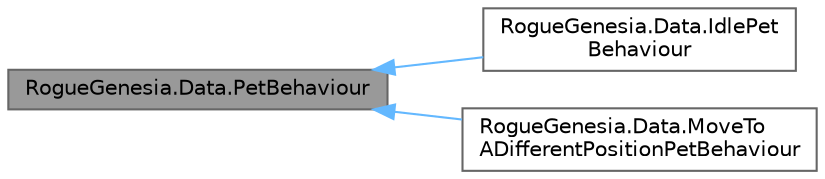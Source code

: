 digraph "RogueGenesia.Data.PetBehaviour"
{
 // LATEX_PDF_SIZE
  bgcolor="transparent";
  edge [fontname=Helvetica,fontsize=10,labelfontname=Helvetica,labelfontsize=10];
  node [fontname=Helvetica,fontsize=10,shape=box,height=0.2,width=0.4];
  rankdir="LR";
  Node1 [label="RogueGenesia.Data.PetBehaviour",height=0.2,width=0.4,color="gray40", fillcolor="grey60", style="filled", fontcolor="black",tooltip=" "];
  Node1 -> Node2 [dir="back",color="steelblue1",style="solid"];
  Node2 [label="RogueGenesia.Data.IdlePet\lBehaviour",height=0.2,width=0.4,color="gray40", fillcolor="white", style="filled",URL="$class_rogue_genesia_1_1_data_1_1_idle_pet_behaviour.html",tooltip=" "];
  Node1 -> Node3 [dir="back",color="steelblue1",style="solid"];
  Node3 [label="RogueGenesia.Data.MoveTo\lADifferentPositionPetBehaviour",height=0.2,width=0.4,color="gray40", fillcolor="white", style="filled",URL="$class_rogue_genesia_1_1_data_1_1_move_to_a_different_position_pet_behaviour.html",tooltip=" "];
}
